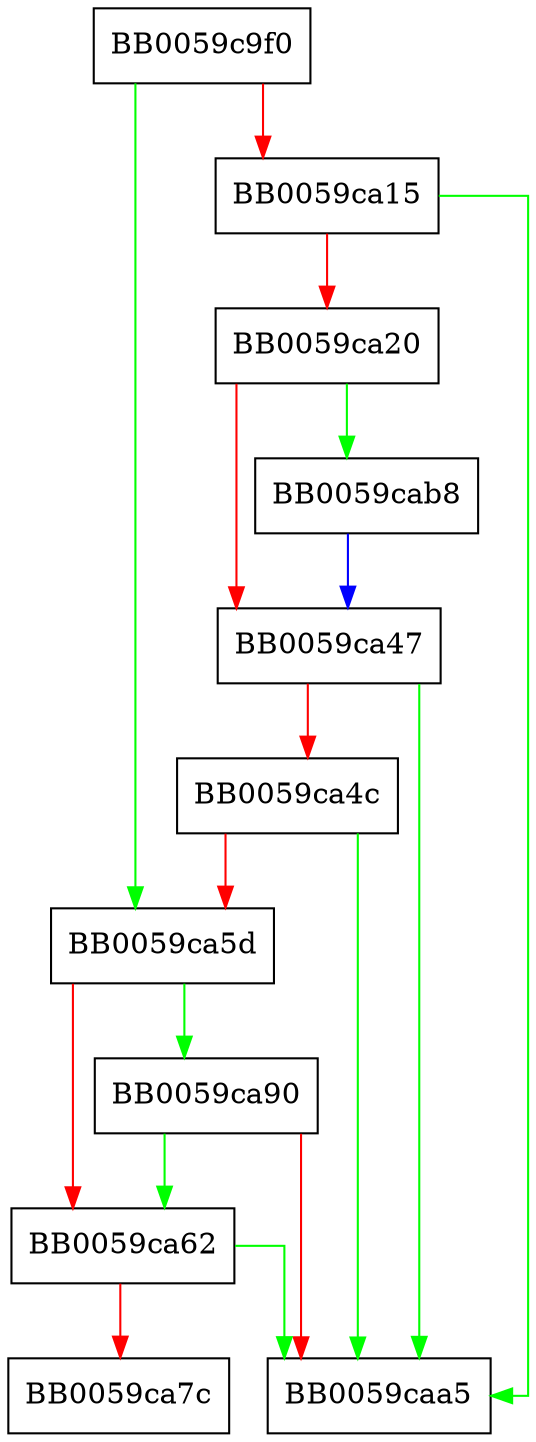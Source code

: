 digraph get_decoder_from_store {
  node [shape="box"];
  graph [splines=ortho];
  BB0059c9f0 -> BB0059ca5d [color="green"];
  BB0059c9f0 -> BB0059ca15 [color="red"];
  BB0059ca15 -> BB0059caa5 [color="green"];
  BB0059ca15 -> BB0059ca20 [color="red"];
  BB0059ca20 -> BB0059cab8 [color="green"];
  BB0059ca20 -> BB0059ca47 [color="red"];
  BB0059ca47 -> BB0059caa5 [color="green"];
  BB0059ca47 -> BB0059ca4c [color="red"];
  BB0059ca4c -> BB0059caa5 [color="green"];
  BB0059ca4c -> BB0059ca5d [color="red"];
  BB0059ca5d -> BB0059ca90 [color="green"];
  BB0059ca5d -> BB0059ca62 [color="red"];
  BB0059ca62 -> BB0059caa5 [color="green"];
  BB0059ca62 -> BB0059ca7c [color="red"];
  BB0059ca90 -> BB0059ca62 [color="green"];
  BB0059ca90 -> BB0059caa5 [color="red"];
  BB0059cab8 -> BB0059ca47 [color="blue"];
}